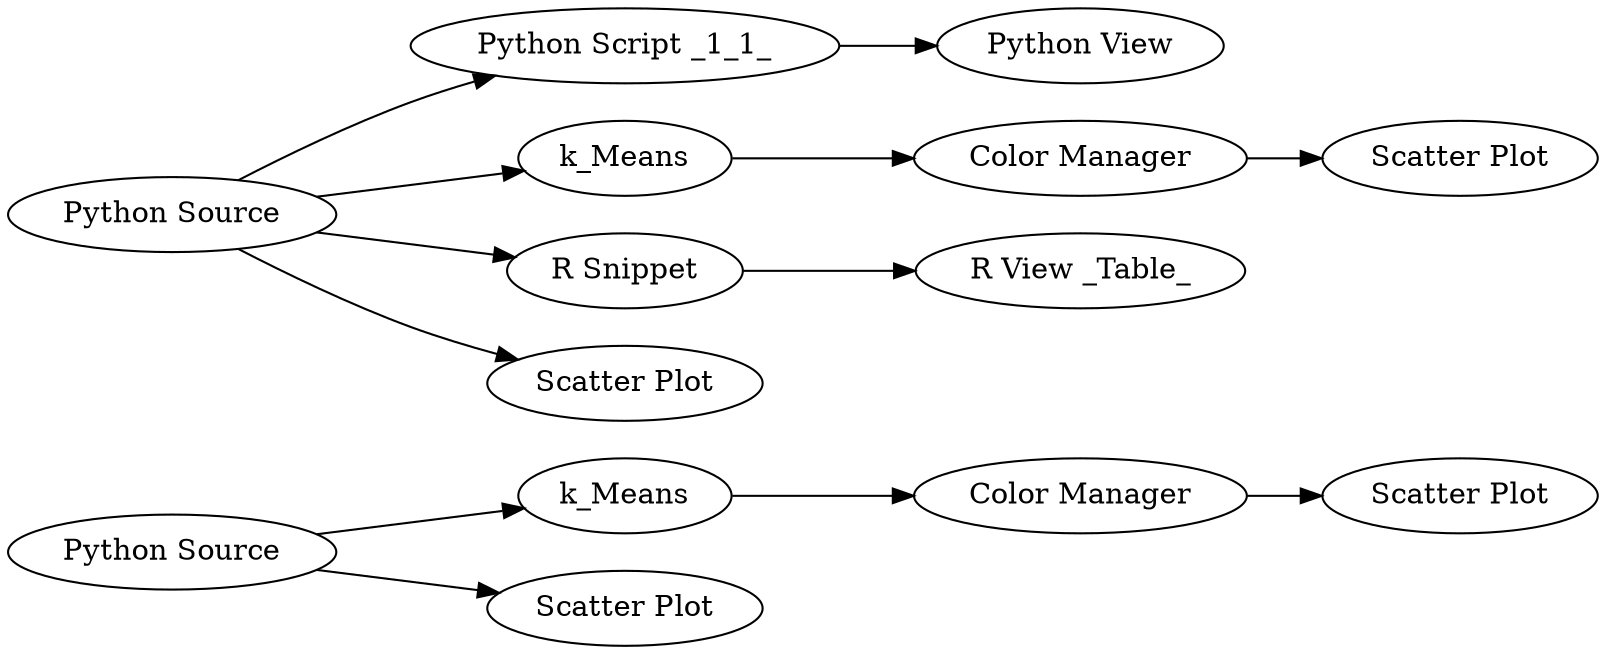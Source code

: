 digraph {
	"-6013714716838654159_26" [label=k_Means]
	"-6013714716838654159_23" [label="Python Source"]
	"-6013714716838654159_5" [label="Color Manager"]
	"-6013714716838654159_22" [label="Scatter Plot"]
	"-6013714716838654159_9" [label="R View _Table_"]
	"-6013714716838654159_6" [label="Python Script _1_1_"]
	"-6013714716838654159_24" [label="Scatter Plot"]
	"-6013714716838654159_7" [label="Python View"]
	"-6013714716838654159_2" [label=k_Means]
	"-6013714716838654159_3" [label="Scatter Plot"]
	"-6013714716838654159_8" [label="R Snippet"]
	"-6013714716838654159_19" [label="Color Manager"]
	"-6013714716838654159_1" [label="Python Source"]
	"-6013714716838654159_4" [label="Scatter Plot"]
	"-6013714716838654159_19" -> "-6013714716838654159_22"
	"-6013714716838654159_23" -> "-6013714716838654159_24"
	"-6013714716838654159_1" -> "-6013714716838654159_6"
	"-6013714716838654159_5" -> "-6013714716838654159_3"
	"-6013714716838654159_23" -> "-6013714716838654159_26"
	"-6013714716838654159_1" -> "-6013714716838654159_2"
	"-6013714716838654159_1" -> "-6013714716838654159_4"
	"-6013714716838654159_26" -> "-6013714716838654159_19"
	"-6013714716838654159_8" -> "-6013714716838654159_9"
	"-6013714716838654159_2" -> "-6013714716838654159_5"
	"-6013714716838654159_1" -> "-6013714716838654159_8"
	"-6013714716838654159_6" -> "-6013714716838654159_7"
	rankdir=LR
}
